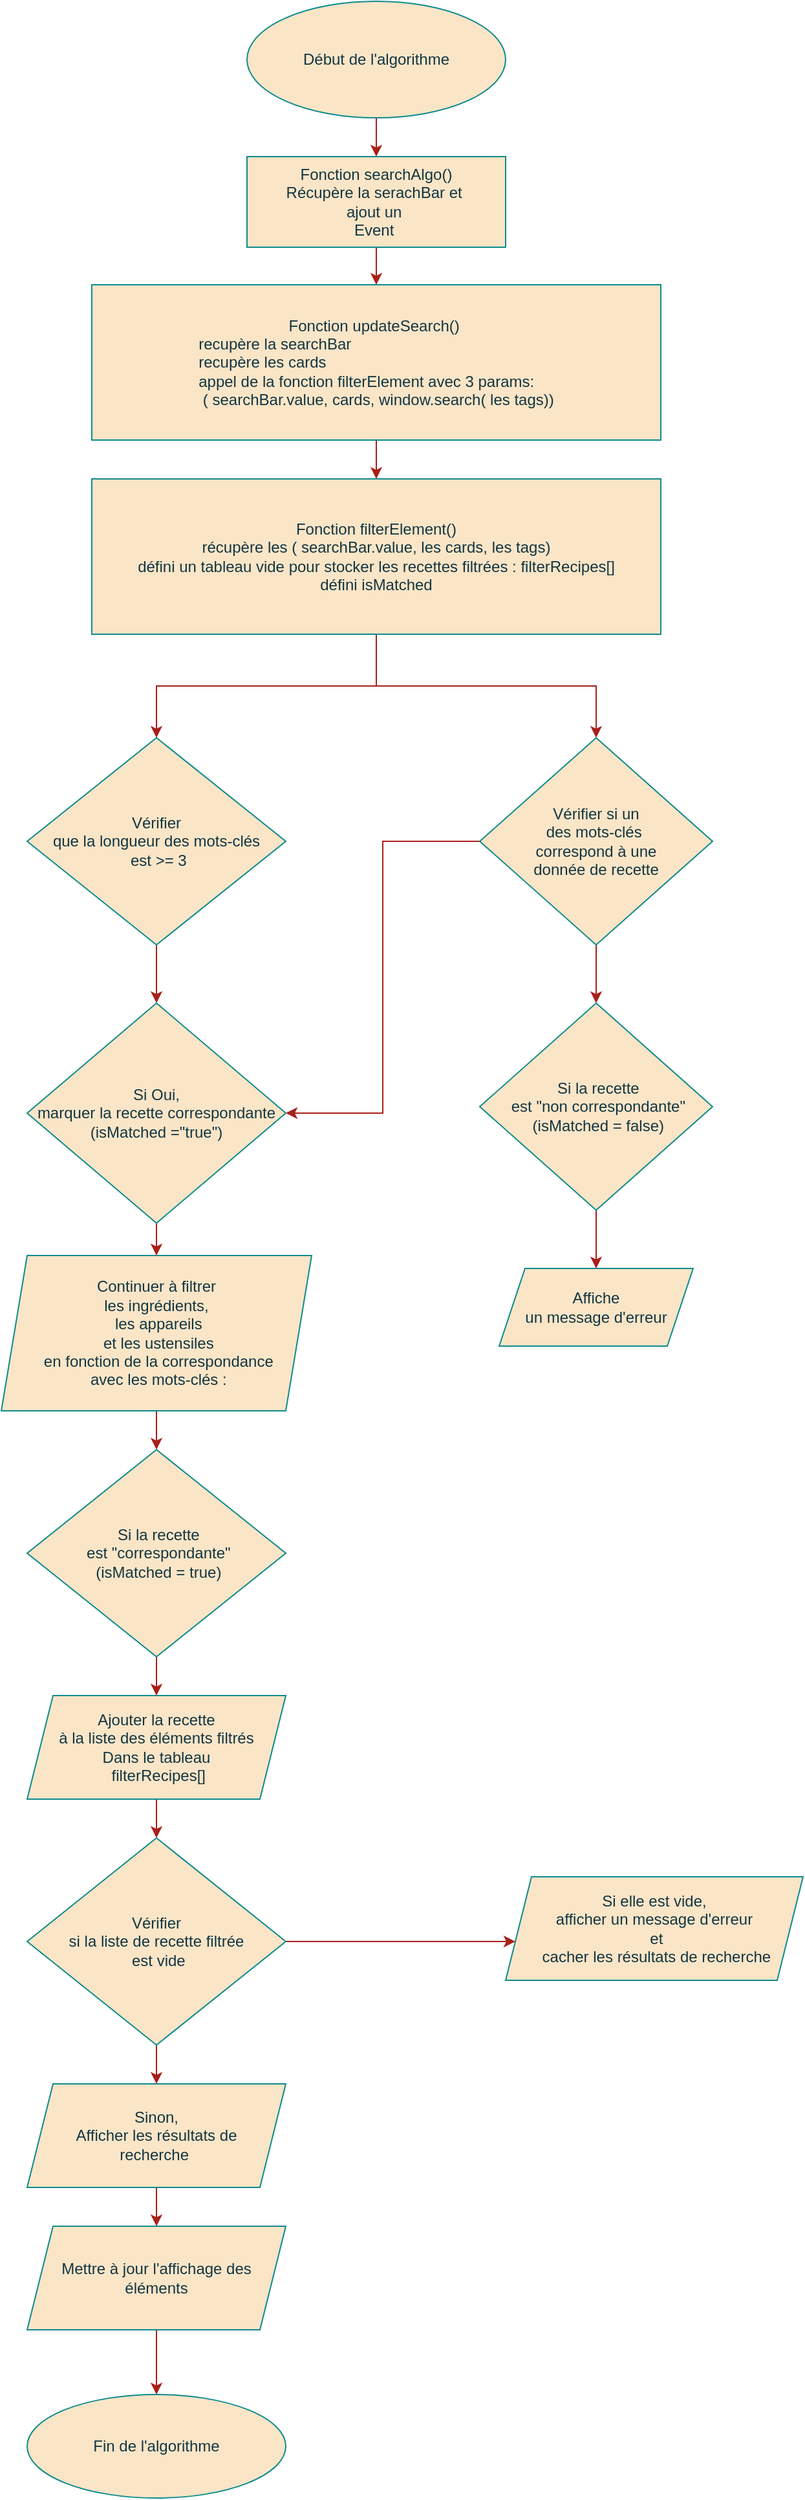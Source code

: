 <mxfile version="21.3.0" type="github">
  <diagram name="Page-1" id="CaVi-aEHdHtz-sd3TJJU">
    <mxGraphModel dx="1570" dy="1911" grid="1" gridSize="10" guides="1" tooltips="1" connect="1" arrows="1" fold="1" page="1" pageScale="1" pageWidth="827" pageHeight="1169" background="none" math="0" shadow="0">
      <root>
        <mxCell id="0" />
        <mxCell id="1" parent="0" />
        <mxCell id="PqLdQz6lLYGXUWiKdrje-28" value="Si elle est vide, &lt;br&gt;afficher un message d&#39;erreur&lt;br&gt;&amp;nbsp;et&lt;br&gt;&amp;nbsp;cacher les résultats de recherche" style="shape=parallelogram;perimeter=parallelogramPerimeter;whiteSpace=wrap;html=1;fixedSize=1;labelBackgroundColor=none;fillColor=#FAE5C7;strokeColor=#0F8B8D;fontColor=#143642;rounded=0;" parent="1" vertex="1">
          <mxGeometry x="-300" y="280" width="230" height="80" as="geometry" />
        </mxCell>
        <mxCell id="PqLdQz6lLYGXUWiKdrje-79" value="" style="edgeStyle=orthogonalEdgeStyle;rounded=0;orthogonalLoop=1;jettySize=auto;html=1;labelBackgroundColor=none;strokeColor=#A8201A;fontColor=default;" parent="1" source="PqLdQz6lLYGXUWiKdrje-80" target="PqLdQz6lLYGXUWiKdrje-82" edge="1">
          <mxGeometry relative="1" as="geometry" />
        </mxCell>
        <mxCell id="PqLdQz6lLYGXUWiKdrje-80" value="Début de l&#39;algorithme" style="ellipse;whiteSpace=wrap;html=1;fillColor=#FAE5C7;strokeColor=#0F8B8D;labelBackgroundColor=none;fontColor=#143642;rounded=0;" parent="1" vertex="1">
          <mxGeometry x="-500" y="-1169" width="200" height="90" as="geometry" />
        </mxCell>
        <mxCell id="PqLdQz6lLYGXUWiKdrje-81" style="edgeStyle=orthogonalEdgeStyle;rounded=0;orthogonalLoop=1;jettySize=auto;html=1;entryX=0.5;entryY=0;entryDx=0;entryDy=0;labelBackgroundColor=none;strokeColor=#A8201A;fontColor=default;" parent="1" source="PqLdQz6lLYGXUWiKdrje-82" target="PqLdQz6lLYGXUWiKdrje-84" edge="1">
          <mxGeometry relative="1" as="geometry" />
        </mxCell>
        <mxCell id="PqLdQz6lLYGXUWiKdrje-82" value="Fonction searchAlgo()&lt;br&gt;Récupère la serachBar et&amp;nbsp;&lt;br&gt;ajout un&amp;nbsp;&lt;br&gt;Event&amp;nbsp;" style="rounded=0;whiteSpace=wrap;html=1;labelBackgroundColor=none;fillColor=#FAE5C7;strokeColor=#0F8B8D;fontColor=#143642;" parent="1" vertex="1">
          <mxGeometry x="-500" y="-1049" width="200" height="70" as="geometry" />
        </mxCell>
        <mxCell id="PqLdQz6lLYGXUWiKdrje-83" value="" style="edgeStyle=orthogonalEdgeStyle;rounded=0;orthogonalLoop=1;jettySize=auto;html=1;labelBackgroundColor=none;strokeColor=#A8201A;fontColor=default;" parent="1" source="PqLdQz6lLYGXUWiKdrje-84" target="PqLdQz6lLYGXUWiKdrje-87" edge="1">
          <mxGeometry relative="1" as="geometry" />
        </mxCell>
        <mxCell id="PqLdQz6lLYGXUWiKdrje-84" value="Fonction updateSearch()&amp;nbsp;&lt;br&gt;&lt;div style=&quot;text-align: left;&quot;&gt;&lt;span style=&quot;background-color: initial;&quot;&gt;recupère la searchBar&lt;/span&gt;&lt;/div&gt;&lt;div style=&quot;text-align: left;&quot;&gt;&lt;span style=&quot;background-color: initial;&quot;&gt;recupère les cards&lt;/span&gt;&lt;/div&gt;&lt;div style=&quot;text-align: left;&quot;&gt;&lt;span style=&quot;background-color: initial;&quot;&gt;appel de la fonction filterElement avec 3 params:&lt;/span&gt;&lt;/div&gt;&lt;div style=&quot;text-align: left;&quot;&gt;&lt;span style=&quot;background-color: initial;&quot;&gt;&amp;nbsp;( searchBar.value,&amp;nbsp;&lt;/span&gt;&lt;span style=&quot;background-color: initial;&quot;&gt;cards,&lt;/span&gt;&lt;span style=&quot;background-color: initial;&quot;&gt;&amp;nbsp;window.search( les tags))&lt;/span&gt;&lt;/div&gt;" style="rounded=0;whiteSpace=wrap;html=1;labelBackgroundColor=none;fillColor=#FAE5C7;strokeColor=#0F8B8D;fontColor=#143642;" parent="1" vertex="1">
          <mxGeometry x="-620" y="-950" width="440" height="120" as="geometry" />
        </mxCell>
        <mxCell id="PqLdQz6lLYGXUWiKdrje-85" style="edgeStyle=orthogonalEdgeStyle;rounded=0;orthogonalLoop=1;jettySize=auto;html=1;entryX=0.5;entryY=0;entryDx=0;entryDy=0;labelBackgroundColor=none;strokeColor=#A8201A;fontColor=default;" parent="1" source="PqLdQz6lLYGXUWiKdrje-87" target="PqLdQz6lLYGXUWiKdrje-90" edge="1">
          <mxGeometry relative="1" as="geometry" />
        </mxCell>
        <mxCell id="PqLdQz6lLYGXUWiKdrje-86" style="edgeStyle=orthogonalEdgeStyle;rounded=0;orthogonalLoop=1;jettySize=auto;html=1;entryX=0.5;entryY=0;entryDx=0;entryDy=0;labelBackgroundColor=none;strokeColor=#A8201A;fontColor=default;" parent="1" source="PqLdQz6lLYGXUWiKdrje-87" target="PqLdQz6lLYGXUWiKdrje-114" edge="1">
          <mxGeometry relative="1" as="geometry" />
        </mxCell>
        <mxCell id="PqLdQz6lLYGXUWiKdrje-87" value="Fonction filterElement()&lt;br&gt;récupère les ( searchBar.value,&amp;nbsp;les cards,&amp;nbsp;les tags)&lt;br&gt;défini un tableau vide pour stocker les recettes filtrées : filterRecipes[]&lt;br&gt;défini isMatched" style="rounded=0;whiteSpace=wrap;html=1;labelBackgroundColor=none;fillColor=#FAE5C7;strokeColor=#0F8B8D;fontColor=#143642;" parent="1" vertex="1">
          <mxGeometry x="-620" y="-800" width="440" height="120" as="geometry" />
        </mxCell>
        <mxCell id="PqLdQz6lLYGXUWiKdrje-88" value="" style="edgeStyle=orthogonalEdgeStyle;rounded=0;orthogonalLoop=1;jettySize=auto;html=1;labelBackgroundColor=none;strokeColor=#A8201A;fontColor=default;" parent="1" source="PqLdQz6lLYGXUWiKdrje-90" target="PqLdQz6lLYGXUWiKdrje-92" edge="1">
          <mxGeometry relative="1" as="geometry" />
        </mxCell>
        <mxCell id="PqLdQz6lLYGXUWiKdrje-90" value="Vérifier &lt;br&gt;que la longueur des mots-clés&lt;br&gt;&amp;nbsp;est &amp;gt;= 3 " style="rhombus;whiteSpace=wrap;html=1;rounded=0;labelBackgroundColor=none;fillColor=#FAE5C7;strokeColor=#0F8B8D;fontColor=#143642;" parent="1" vertex="1">
          <mxGeometry x="-670" y="-600" width="200" height="160" as="geometry" />
        </mxCell>
        <mxCell id="PqLdQz6lLYGXUWiKdrje-91" value="" style="edgeStyle=orthogonalEdgeStyle;rounded=0;orthogonalLoop=1;jettySize=auto;html=1;labelBackgroundColor=none;strokeColor=#A8201A;fontColor=default;" parent="1" source="PqLdQz6lLYGXUWiKdrje-92" target="PqLdQz6lLYGXUWiKdrje-94" edge="1">
          <mxGeometry relative="1" as="geometry" />
        </mxCell>
        <mxCell id="PqLdQz6lLYGXUWiKdrje-92" value="Si Oui, &lt;br&gt;marquer la recette correspondante (isMatched =&quot;true&quot;)" style="rhombus;whiteSpace=wrap;html=1;labelBackgroundColor=none;fillColor=#FAE5C7;strokeColor=#0F8B8D;fontColor=#143642;rounded=0;" parent="1" vertex="1">
          <mxGeometry x="-670" y="-395" width="200" height="170" as="geometry" />
        </mxCell>
        <mxCell id="PqLdQz6lLYGXUWiKdrje-93" value="" style="edgeStyle=orthogonalEdgeStyle;rounded=0;orthogonalLoop=1;jettySize=auto;html=1;labelBackgroundColor=none;strokeColor=#A8201A;fontColor=default;" parent="1" source="PqLdQz6lLYGXUWiKdrje-94" target="PqLdQz6lLYGXUWiKdrje-96" edge="1">
          <mxGeometry relative="1" as="geometry" />
        </mxCell>
        <mxCell id="PqLdQz6lLYGXUWiKdrje-94" value="Continuer à filtrer &lt;br&gt;les ingrédients,&lt;br&gt;&amp;nbsp;les appareils&lt;br&gt;&amp;nbsp;et les ustensiles&lt;br&gt;&amp;nbsp;en fonction de la correspondance&lt;br&gt;&amp;nbsp;avec les mots-clés :" style="shape=parallelogram;perimeter=parallelogramPerimeter;whiteSpace=wrap;html=1;fixedSize=1;labelBackgroundColor=none;fillColor=#FAE5C7;strokeColor=#0F8B8D;fontColor=#143642;rounded=0;" parent="1" vertex="1">
          <mxGeometry x="-690" y="-200" width="240" height="120" as="geometry" />
        </mxCell>
        <mxCell id="PqLdQz6lLYGXUWiKdrje-95" value="" style="edgeStyle=orthogonalEdgeStyle;rounded=0;orthogonalLoop=1;jettySize=auto;html=1;labelBackgroundColor=none;strokeColor=#A8201A;fontColor=default;" parent="1" source="PqLdQz6lLYGXUWiKdrje-96" target="PqLdQz6lLYGXUWiKdrje-98" edge="1">
          <mxGeometry relative="1" as="geometry" />
        </mxCell>
        <mxCell id="PqLdQz6lLYGXUWiKdrje-96" value="&amp;nbsp;Si la recette&lt;br&gt;&amp;nbsp;est &quot;correspondante&quot;&lt;br&gt;&amp;nbsp;(isMatched = true)" style="rhombus;whiteSpace=wrap;html=1;labelBackgroundColor=none;fillColor=#FAE5C7;strokeColor=#0F8B8D;fontColor=#143642;rounded=0;" parent="1" vertex="1">
          <mxGeometry x="-670" y="-50" width="200" height="160" as="geometry" />
        </mxCell>
        <mxCell id="PqLdQz6lLYGXUWiKdrje-97" value="" style="edgeStyle=orthogonalEdgeStyle;rounded=0;orthogonalLoop=1;jettySize=auto;html=1;labelBackgroundColor=none;strokeColor=#A8201A;fontColor=default;" parent="1" source="PqLdQz6lLYGXUWiKdrje-98" target="PqLdQz6lLYGXUWiKdrje-101" edge="1">
          <mxGeometry relative="1" as="geometry" />
        </mxCell>
        <mxCell id="PqLdQz6lLYGXUWiKdrje-98" value="Ajouter la recette&lt;br&gt;à la liste des éléments filtrés&lt;br&gt;Dans le tableau&lt;br&gt;&amp;nbsp;filterRecipes[]" style="shape=parallelogram;perimeter=parallelogramPerimeter;whiteSpace=wrap;html=1;fixedSize=1;labelBackgroundColor=none;fillColor=#FAE5C7;strokeColor=#0F8B8D;fontColor=#143642;rounded=0;" parent="1" vertex="1">
          <mxGeometry x="-670" y="140" width="200" height="80" as="geometry" />
        </mxCell>
        <mxCell id="PqLdQz6lLYGXUWiKdrje-100" style="edgeStyle=orthogonalEdgeStyle;rounded=0;orthogonalLoop=1;jettySize=auto;html=1;entryX=0.5;entryY=0;entryDx=0;entryDy=0;labelBackgroundColor=none;strokeColor=#A8201A;fontColor=default;" parent="1" source="PqLdQz6lLYGXUWiKdrje-101" target="PqLdQz6lLYGXUWiKdrje-103" edge="1">
          <mxGeometry relative="1" as="geometry" />
        </mxCell>
        <mxCell id="PqLdQz6lLYGXUWiKdrje-125" style="edgeStyle=orthogonalEdgeStyle;rounded=0;hachureGap=4;orthogonalLoop=1;jettySize=auto;html=1;fontFamily=Architects Daughter;fontSource=https%3A%2F%2Ffonts.googleapis.com%2Fcss%3Ffamily%3DArchitects%2BDaughter;fontSize=16;strokeColor=#A8201A;labelBackgroundColor=none;fontColor=default;" parent="1" source="PqLdQz6lLYGXUWiKdrje-101" target="PqLdQz6lLYGXUWiKdrje-28" edge="1">
          <mxGeometry relative="1" as="geometry">
            <Array as="points">
              <mxPoint x="-510" y="320" />
              <mxPoint x="-510" y="320" />
            </Array>
          </mxGeometry>
        </mxCell>
        <mxCell id="PqLdQz6lLYGXUWiKdrje-101" value="Vérifier &lt;br&gt;si la liste de recette filtrée&lt;br&gt;&amp;nbsp;est vide" style="rhombus;whiteSpace=wrap;html=1;labelBackgroundColor=none;fillColor=#FAE5C7;strokeColor=#0F8B8D;fontColor=#143642;rounded=0;" parent="1" vertex="1">
          <mxGeometry x="-670" y="250" width="200" height="160" as="geometry" />
        </mxCell>
        <mxCell id="PqLdQz6lLYGXUWiKdrje-102" value="" style="edgeStyle=orthogonalEdgeStyle;rounded=0;orthogonalLoop=1;jettySize=auto;html=1;labelBackgroundColor=none;strokeColor=#A8201A;fontColor=default;" parent="1" source="PqLdQz6lLYGXUWiKdrje-103" target="PqLdQz6lLYGXUWiKdrje-105" edge="1">
          <mxGeometry relative="1" as="geometry" />
        </mxCell>
        <mxCell id="PqLdQz6lLYGXUWiKdrje-103" value="Sinon,&lt;br&gt;Afficher les résultats de&lt;br&gt;recherche&amp;nbsp;" style="shape=parallelogram;perimeter=parallelogramPerimeter;whiteSpace=wrap;html=1;fixedSize=1;labelBackgroundColor=none;fillColor=#FAE5C7;strokeColor=#0F8B8D;fontColor=#143642;rounded=0;" parent="1" vertex="1">
          <mxGeometry x="-670" y="440" width="200" height="80" as="geometry" />
        </mxCell>
        <mxCell id="PqLdQz6lLYGXUWiKdrje-104" value="" style="edgeStyle=orthogonalEdgeStyle;rounded=0;orthogonalLoop=1;jettySize=auto;html=1;labelBackgroundColor=none;strokeColor=#A8201A;fontColor=default;" parent="1" source="PqLdQz6lLYGXUWiKdrje-105" target="PqLdQz6lLYGXUWiKdrje-106" edge="1">
          <mxGeometry relative="1" as="geometry" />
        </mxCell>
        <mxCell id="PqLdQz6lLYGXUWiKdrje-105" value="Mettre à jour l&#39;affichage des éléments" style="shape=parallelogram;perimeter=parallelogramPerimeter;whiteSpace=wrap;html=1;fixedSize=1;labelBackgroundColor=none;fillColor=#FAE5C7;strokeColor=#0F8B8D;fontColor=#143642;rounded=0;" parent="1" vertex="1">
          <mxGeometry x="-670" y="550" width="200" height="80" as="geometry" />
        </mxCell>
        <mxCell id="PqLdQz6lLYGXUWiKdrje-106" value="Fin de l&#39;algorithme" style="ellipse;whiteSpace=wrap;html=1;labelBackgroundColor=none;fillColor=#FAE5C7;strokeColor=#0F8B8D;fontColor=#143642;rounded=0;" parent="1" vertex="1">
          <mxGeometry x="-670" y="680" width="200" height="80" as="geometry" />
        </mxCell>
        <mxCell id="PqLdQz6lLYGXUWiKdrje-107" style="edgeStyle=orthogonalEdgeStyle;rounded=0;orthogonalLoop=1;jettySize=auto;html=1;exitX=0.5;exitY=1;exitDx=0;exitDy=0;labelBackgroundColor=none;strokeColor=#A8201A;fontColor=default;" parent="1" source="PqLdQz6lLYGXUWiKdrje-92" target="PqLdQz6lLYGXUWiKdrje-92" edge="1">
          <mxGeometry relative="1" as="geometry" />
        </mxCell>
        <mxCell id="NdfaDMDxE9CkbkElT088-2" style="edgeStyle=orthogonalEdgeStyle;rounded=0;orthogonalLoop=1;jettySize=auto;html=1;entryX=0.5;entryY=0;entryDx=0;entryDy=0;strokeColor=#A8201A;fontColor=#143642;fillColor=#FAE5C7;" edge="1" parent="1" source="PqLdQz6lLYGXUWiKdrje-114" target="PqLdQz6lLYGXUWiKdrje-119">
          <mxGeometry relative="1" as="geometry" />
        </mxCell>
        <mxCell id="NdfaDMDxE9CkbkElT088-3" style="edgeStyle=orthogonalEdgeStyle;rounded=0;orthogonalLoop=1;jettySize=auto;html=1;entryX=1;entryY=0.5;entryDx=0;entryDy=0;strokeColor=#A8201A;fontColor=#143642;fillColor=#FAE5C7;" edge="1" parent="1" source="PqLdQz6lLYGXUWiKdrje-114" target="PqLdQz6lLYGXUWiKdrje-92">
          <mxGeometry relative="1" as="geometry" />
        </mxCell>
        <mxCell id="PqLdQz6lLYGXUWiKdrje-114" value="Vérifier si un &lt;br&gt;des mots-clés&amp;nbsp;&lt;br&gt;correspond à une &lt;br&gt;donnée de recette" style="rhombus;whiteSpace=wrap;html=1;rounded=0;labelBackgroundColor=none;fillColor=#FAE5C7;strokeColor=#0F8B8D;fontColor=#143642;" parent="1" vertex="1">
          <mxGeometry x="-320" y="-600" width="180" height="160" as="geometry" />
        </mxCell>
        <mxCell id="PqLdQz6lLYGXUWiKdrje-118" value="" style="edgeStyle=orthogonalEdgeStyle;rounded=0;orthogonalLoop=1;jettySize=auto;html=1;labelBackgroundColor=none;strokeColor=#A8201A;fontColor=default;" parent="1" source="PqLdQz6lLYGXUWiKdrje-119" target="PqLdQz6lLYGXUWiKdrje-120" edge="1">
          <mxGeometry relative="1" as="geometry" />
        </mxCell>
        <mxCell id="PqLdQz6lLYGXUWiKdrje-119" value="&amp;nbsp;Si la recette&lt;br style=&quot;border-color: var(--border-color);&quot;&gt;&amp;nbsp;est &quot;non correspondante&quot;&lt;br style=&quot;border-color: var(--border-color);&quot;&gt;&amp;nbsp;(isMatched = false)" style="rhombus;whiteSpace=wrap;html=1;rounded=0;labelBackgroundColor=none;fillColor=#FAE5C7;strokeColor=#0F8B8D;fontColor=#143642;" parent="1" vertex="1">
          <mxGeometry x="-320" y="-395" width="180" height="160" as="geometry" />
        </mxCell>
        <mxCell id="PqLdQz6lLYGXUWiKdrje-120" value="Affiche&lt;br style=&quot;border-color: var(--border-color);&quot;&gt;&amp;nbsp;un message d&#39;erreur&amp;nbsp;" style="shape=parallelogram;perimeter=parallelogramPerimeter;whiteSpace=wrap;html=1;fixedSize=1;labelBackgroundColor=none;fillColor=#FAE5C7;strokeColor=#0F8B8D;fontColor=#143642;rounded=0;" parent="1" vertex="1">
          <mxGeometry x="-305" y="-190" width="150" height="60" as="geometry" />
        </mxCell>
      </root>
    </mxGraphModel>
  </diagram>
</mxfile>
